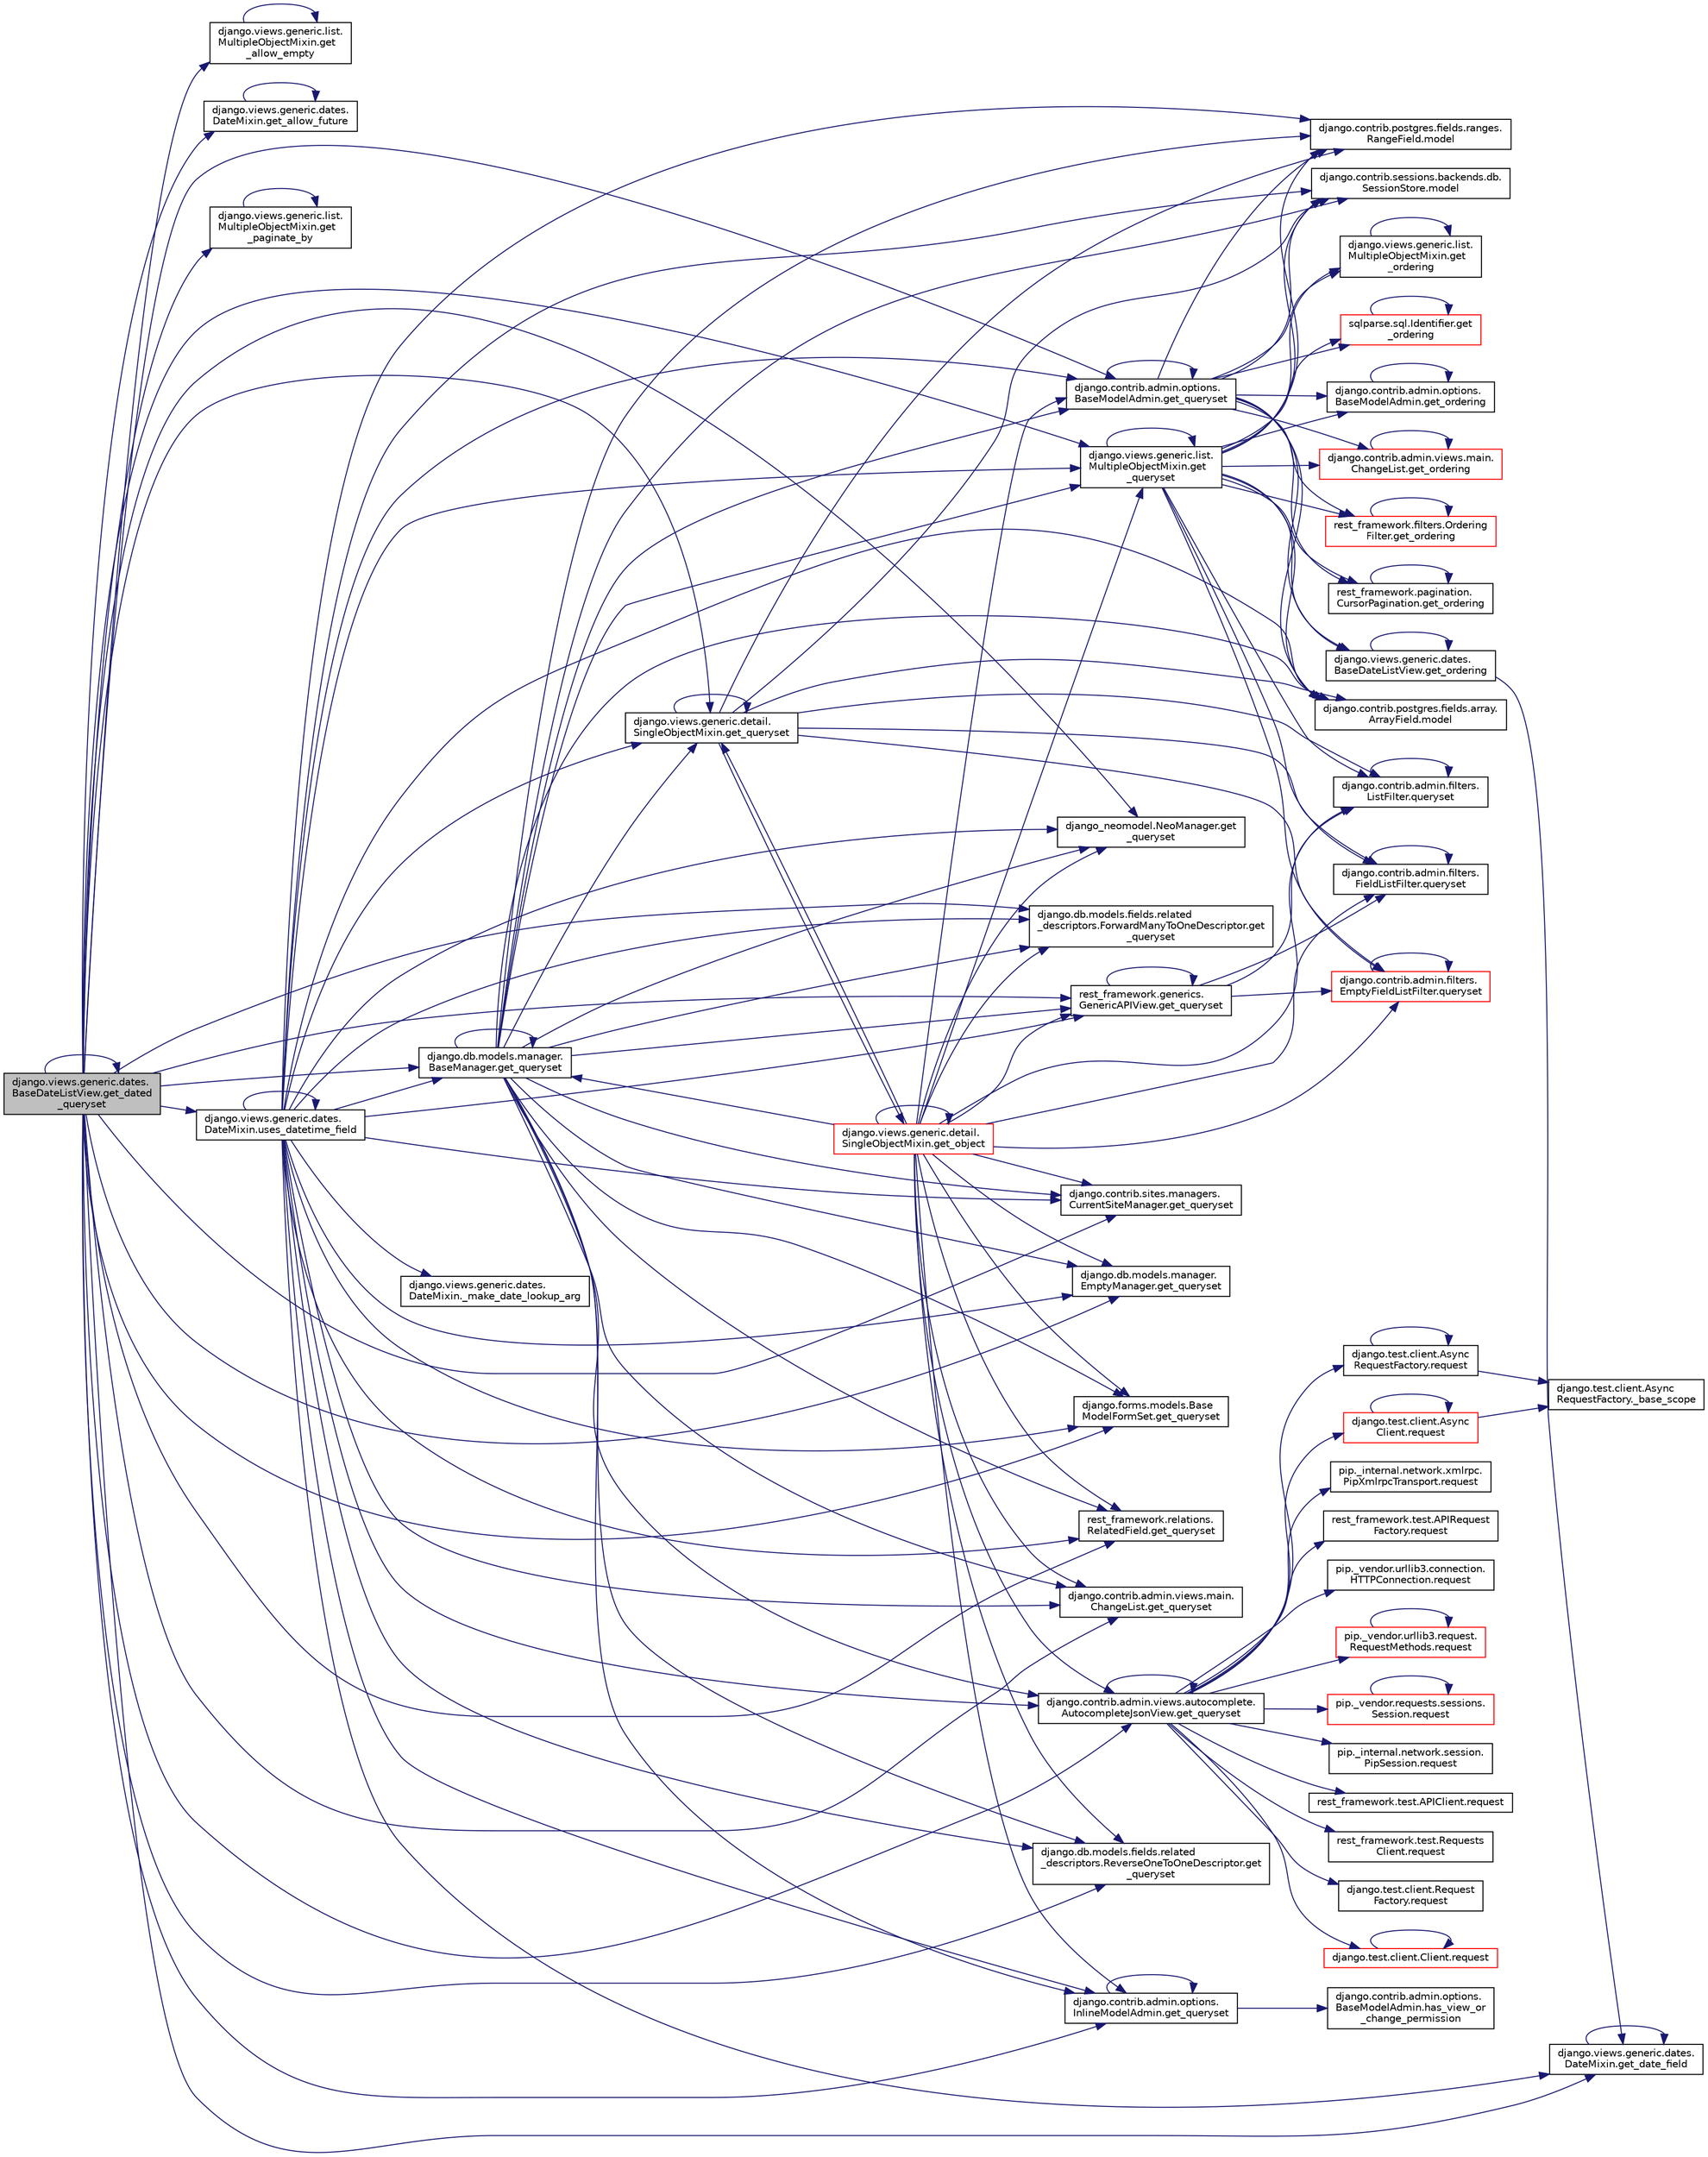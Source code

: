 digraph "django.views.generic.dates.BaseDateListView.get_dated_queryset"
{
 // LATEX_PDF_SIZE
  edge [fontname="Helvetica",fontsize="10",labelfontname="Helvetica",labelfontsize="10"];
  node [fontname="Helvetica",fontsize="10",shape=record];
  rankdir="LR";
  Node1 [label="django.views.generic.dates.\lBaseDateListView.get_dated\l_queryset",height=0.2,width=0.4,color="black", fillcolor="grey75", style="filled", fontcolor="black",tooltip=" "];
  Node1 -> Node2 [color="midnightblue",fontsize="10",style="solid",fontname="Helvetica"];
  Node2 [label="django.views.generic.list.\lMultipleObjectMixin.get\l_allow_empty",height=0.2,width=0.4,color="black", fillcolor="white", style="filled",URL="$dc/db8/classdjango_1_1views_1_1generic_1_1list_1_1_multiple_object_mixin.html#a47b215903d3a0f725050dc6d3370d02e",tooltip=" "];
  Node2 -> Node2 [color="midnightblue",fontsize="10",style="solid",fontname="Helvetica"];
  Node1 -> Node3 [color="midnightblue",fontsize="10",style="solid",fontname="Helvetica"];
  Node3 [label="django.views.generic.dates.\lDateMixin.get_allow_future",height=0.2,width=0.4,color="black", fillcolor="white", style="filled",URL="$d7/d82/classdjango_1_1views_1_1generic_1_1dates_1_1_date_mixin.html#ae50a05c580239935df40fb744db3aaef",tooltip=" "];
  Node3 -> Node3 [color="midnightblue",fontsize="10",style="solid",fontname="Helvetica"];
  Node1 -> Node4 [color="midnightblue",fontsize="10",style="solid",fontname="Helvetica"];
  Node4 [label="django.views.generic.dates.\lDateMixin.get_date_field",height=0.2,width=0.4,color="black", fillcolor="white", style="filled",URL="$d7/d82/classdjango_1_1views_1_1generic_1_1dates_1_1_date_mixin.html#a6b73fab0e71949284f3019afa629e48b",tooltip=" "];
  Node4 -> Node4 [color="midnightblue",fontsize="10",style="solid",fontname="Helvetica"];
  Node1 -> Node1 [color="midnightblue",fontsize="10",style="solid",fontname="Helvetica"];
  Node1 -> Node5 [color="midnightblue",fontsize="10",style="solid",fontname="Helvetica"];
  Node5 [label="django.views.generic.list.\lMultipleObjectMixin.get\l_paginate_by",height=0.2,width=0.4,color="black", fillcolor="white", style="filled",URL="$dc/db8/classdjango_1_1views_1_1generic_1_1list_1_1_multiple_object_mixin.html#a6c6ebec79842b72cdd544ef52de537c4",tooltip=" "];
  Node5 -> Node5 [color="midnightblue",fontsize="10",style="solid",fontname="Helvetica"];
  Node1 -> Node6 [color="midnightblue",fontsize="10",style="solid",fontname="Helvetica"];
  Node6 [label="django.contrib.admin.views.autocomplete.\lAutocompleteJsonView.get_queryset",height=0.2,width=0.4,color="black", fillcolor="white", style="filled",URL="$d5/d24/classdjango_1_1contrib_1_1admin_1_1views_1_1autocomplete_1_1_autocomplete_json_view.html#aeba422d947101bce361f0fd32ff7d4d4",tooltip=" "];
  Node6 -> Node6 [color="midnightblue",fontsize="10",style="solid",fontname="Helvetica"];
  Node6 -> Node7 [color="midnightblue",fontsize="10",style="solid",fontname="Helvetica"];
  Node7 [label="django.test.client.Request\lFactory.request",height=0.2,width=0.4,color="black", fillcolor="white", style="filled",URL="$db/d7f/classdjango_1_1test_1_1client_1_1_request_factory.html#a12550839ba4cbabcf38bff0d2ff69f0a",tooltip=" "];
  Node6 -> Node8 [color="midnightblue",fontsize="10",style="solid",fontname="Helvetica"];
  Node8 [label="django.test.client.Async\lRequestFactory.request",height=0.2,width=0.4,color="black", fillcolor="white", style="filled",URL="$d6/de5/classdjango_1_1test_1_1client_1_1_async_request_factory.html#a8dcee74bc0f05203aa2aa2aad95555a9",tooltip=" "];
  Node8 -> Node9 [color="midnightblue",fontsize="10",style="solid",fontname="Helvetica"];
  Node9 [label="django.test.client.Async\lRequestFactory._base_scope",height=0.2,width=0.4,color="black", fillcolor="white", style="filled",URL="$d6/de5/classdjango_1_1test_1_1client_1_1_async_request_factory.html#a0f3b06a02852c6111eaab5a2c6b6b4fd",tooltip=" "];
  Node8 -> Node8 [color="midnightblue",fontsize="10",style="solid",fontname="Helvetica"];
  Node6 -> Node10 [color="midnightblue",fontsize="10",style="solid",fontname="Helvetica"];
  Node10 [label="django.test.client.Client.request",height=0.2,width=0.4,color="red", fillcolor="white", style="filled",URL="$d2/d2e/classdjango_1_1test_1_1client_1_1_client.html#a4b25cead120a234c08a522e016cb6138",tooltip=" "];
  Node10 -> Node10 [color="midnightblue",fontsize="10",style="solid",fontname="Helvetica"];
  Node6 -> Node15 [color="midnightblue",fontsize="10",style="solid",fontname="Helvetica"];
  Node15 [label="django.test.client.Async\lClient.request",height=0.2,width=0.4,color="red", fillcolor="white", style="filled",URL="$d9/dd7/classdjango_1_1test_1_1client_1_1_async_client.html#a38330cfdf01cb69d3dd0bdb8b9777bd9",tooltip=" "];
  Node15 -> Node9 [color="midnightblue",fontsize="10",style="solid",fontname="Helvetica"];
  Node15 -> Node15 [color="midnightblue",fontsize="10",style="solid",fontname="Helvetica"];
  Node6 -> Node16 [color="midnightblue",fontsize="10",style="solid",fontname="Helvetica"];
  Node16 [label="pip._internal.network.xmlrpc.\lPipXmlrpcTransport.request",height=0.2,width=0.4,color="black", fillcolor="white", style="filled",URL="$dd/d8a/classpip_1_1__internal_1_1network_1_1xmlrpc_1_1_pip_xmlrpc_transport.html#adb84317dcc522d845a56ce9cc4f82522",tooltip=" "];
  Node6 -> Node17 [color="midnightblue",fontsize="10",style="solid",fontname="Helvetica"];
  Node17 [label="rest_framework.test.APIRequest\lFactory.request",height=0.2,width=0.4,color="black", fillcolor="white", style="filled",URL="$da/d3c/classrest__framework_1_1test_1_1_a_p_i_request_factory.html#abd5931aada009b9fb1f1577613acd058",tooltip=" "];
  Node6 -> Node18 [color="midnightblue",fontsize="10",style="solid",fontname="Helvetica"];
  Node18 [label="pip._vendor.urllib3.connection.\lHTTPConnection.request",height=0.2,width=0.4,color="black", fillcolor="white", style="filled",URL="$d2/d75/classpip_1_1__vendor_1_1urllib3_1_1connection_1_1_h_t_t_p_connection.html#ae44707607a133fa0d27085cc2ea9ef85",tooltip=" "];
  Node6 -> Node19 [color="midnightblue",fontsize="10",style="solid",fontname="Helvetica"];
  Node19 [label="pip._vendor.urllib3.request.\lRequestMethods.request",height=0.2,width=0.4,color="red", fillcolor="white", style="filled",URL="$de/d48/classpip_1_1__vendor_1_1urllib3_1_1request_1_1_request_methods.html#a875ca454fac77c856bdf0cbe44f8fb64",tooltip=" "];
  Node19 -> Node19 [color="midnightblue",fontsize="10",style="solid",fontname="Helvetica"];
  Node6 -> Node50 [color="midnightblue",fontsize="10",style="solid",fontname="Helvetica"];
  Node50 [label="pip._vendor.requests.sessions.\lSession.request",height=0.2,width=0.4,color="red", fillcolor="white", style="filled",URL="$da/de9/classpip_1_1__vendor_1_1requests_1_1sessions_1_1_session.html#a718b60e99280c6ef1a346cb6dc0a90c8",tooltip=" "];
  Node50 -> Node50 [color="midnightblue",fontsize="10",style="solid",fontname="Helvetica"];
  Node6 -> Node480 [color="midnightblue",fontsize="10",style="solid",fontname="Helvetica"];
  Node480 [label="pip._internal.network.session.\lPipSession.request",height=0.2,width=0.4,color="black", fillcolor="white", style="filled",URL="$d9/dc2/classpip_1_1__internal_1_1network_1_1session_1_1_pip_session.html#a9c968f2f764cbd41db6684fafb5b1e6a",tooltip=" "];
  Node6 -> Node478 [color="midnightblue",fontsize="10",style="solid",fontname="Helvetica"];
  Node478 [label="rest_framework.test.APIClient.request",height=0.2,width=0.4,color="black", fillcolor="white", style="filled",URL="$da/d51/classrest__framework_1_1test_1_1_a_p_i_client.html#a77b55b2a0a90921243b61303fc37e59d",tooltip=" "];
  Node6 -> Node479 [color="midnightblue",fontsize="10",style="solid",fontname="Helvetica"];
  Node479 [label="rest_framework.test.Requests\lClient.request",height=0.2,width=0.4,color="black", fillcolor="white", style="filled",URL="$de/dc8/classrest__framework_1_1test_1_1_requests_client.html#ae6de53b1244ae8817b8bf8d6838b72ba",tooltip=" "];
  Node1 -> Node715 [color="midnightblue",fontsize="10",style="solid",fontname="Helvetica"];
  Node715 [label="django.contrib.sites.managers.\lCurrentSiteManager.get_queryset",height=0.2,width=0.4,color="black", fillcolor="white", style="filled",URL="$dd/d05/classdjango_1_1contrib_1_1sites_1_1managers_1_1_current_site_manager.html#a62f5f3f9f1b932f3bcd36601d46e7509",tooltip=" "];
  Node1 -> Node716 [color="midnightblue",fontsize="10",style="solid",fontname="Helvetica"];
  Node716 [label="django.db.models.manager.\lBaseManager.get_queryset",height=0.2,width=0.4,color="black", fillcolor="white", style="filled",URL="$d1/d1c/classdjango_1_1db_1_1models_1_1manager_1_1_base_manager.html#af0391e929a911c2647412e6e030c28e8",tooltip="PROXIES TO QUERYSET #."];
  Node716 -> Node6 [color="midnightblue",fontsize="10",style="solid",fontname="Helvetica"];
  Node716 -> Node715 [color="midnightblue",fontsize="10",style="solid",fontname="Helvetica"];
  Node716 -> Node716 [color="midnightblue",fontsize="10",style="solid",fontname="Helvetica"];
  Node716 -> Node717 [color="midnightblue",fontsize="10",style="solid",fontname="Helvetica"];
  Node717 [label="django.db.models.manager.\lEmptyManager.get_queryset",height=0.2,width=0.4,color="black", fillcolor="white", style="filled",URL="$d6/da8/classdjango_1_1db_1_1models_1_1manager_1_1_empty_manager.html#a0a5e7cb6efe5e4cb3b15779cf64d1537",tooltip=" "];
  Node716 -> Node718 [color="midnightblue",fontsize="10",style="solid",fontname="Helvetica"];
  Node718 [label="django.forms.models.Base\lModelFormSet.get_queryset",height=0.2,width=0.4,color="black", fillcolor="white", style="filled",URL="$d5/d31/classdjango_1_1forms_1_1models_1_1_base_model_form_set.html#a0ac048453b4a14ff61ebb6c072c29e7e",tooltip=" "];
  Node716 -> Node719 [color="midnightblue",fontsize="10",style="solid",fontname="Helvetica"];
  Node719 [label="django.views.generic.detail.\lSingleObjectMixin.get_queryset",height=0.2,width=0.4,color="black", fillcolor="white", style="filled",URL="$d2/d8d/classdjango_1_1views_1_1generic_1_1detail_1_1_single_object_mixin.html#a7471c8ca174db55504da01b1a06cc5ba",tooltip=" "];
  Node719 -> Node720 [color="midnightblue",fontsize="10",style="solid",fontname="Helvetica"];
  Node720 [label="django.views.generic.detail.\lSingleObjectMixin.get_object",height=0.2,width=0.4,color="red", fillcolor="white", style="filled",URL="$d2/d8d/classdjango_1_1views_1_1generic_1_1detail_1_1_single_object_mixin.html#a2dd2bbde8d843929b3af3056125586d7",tooltip=" "];
  Node720 -> Node720 [color="midnightblue",fontsize="10",style="solid",fontname="Helvetica"];
  Node720 -> Node6 [color="midnightblue",fontsize="10",style="solid",fontname="Helvetica"];
  Node720 -> Node715 [color="midnightblue",fontsize="10",style="solid",fontname="Helvetica"];
  Node720 -> Node716 [color="midnightblue",fontsize="10",style="solid",fontname="Helvetica"];
  Node720 -> Node717 [color="midnightblue",fontsize="10",style="solid",fontname="Helvetica"];
  Node720 -> Node718 [color="midnightblue",fontsize="10",style="solid",fontname="Helvetica"];
  Node720 -> Node719 [color="midnightblue",fontsize="10",style="solid",fontname="Helvetica"];
  Node720 -> Node721 [color="midnightblue",fontsize="10",style="solid",fontname="Helvetica"];
  Node721 [label="django.views.generic.list.\lMultipleObjectMixin.get\l_queryset",height=0.2,width=0.4,color="black", fillcolor="white", style="filled",URL="$dc/db8/classdjango_1_1views_1_1generic_1_1list_1_1_multiple_object_mixin.html#ad98185a338be30a3a7327fbb7c3b4a1a",tooltip=" "];
  Node721 -> Node722 [color="midnightblue",fontsize="10",style="solid",fontname="Helvetica"];
  Node722 [label="django.views.generic.dates.\lBaseDateListView.get_ordering",height=0.2,width=0.4,color="black", fillcolor="white", style="filled",URL="$d7/d86/classdjango_1_1views_1_1generic_1_1dates_1_1_base_date_list_view.html#a1ca94aa4a283514ce26b0fb152c396bd",tooltip=" "];
  Node722 -> Node4 [color="midnightblue",fontsize="10",style="solid",fontname="Helvetica"];
  Node722 -> Node722 [color="midnightblue",fontsize="10",style="solid",fontname="Helvetica"];
  Node721 -> Node723 [color="midnightblue",fontsize="10",style="solid",fontname="Helvetica"];
  Node723 [label="django.views.generic.list.\lMultipleObjectMixin.get\l_ordering",height=0.2,width=0.4,color="black", fillcolor="white", style="filled",URL="$dc/db8/classdjango_1_1views_1_1generic_1_1list_1_1_multiple_object_mixin.html#aa09e16b01a6a48f7b9c56e658f68fc6e",tooltip=" "];
  Node723 -> Node723 [color="midnightblue",fontsize="10",style="solid",fontname="Helvetica"];
  Node721 -> Node724 [color="midnightblue",fontsize="10",style="solid",fontname="Helvetica"];
  Node724 [label="sqlparse.sql.Identifier.get\l_ordering",height=0.2,width=0.4,color="red", fillcolor="white", style="filled",URL="$dc/de2/classsqlparse_1_1sql_1_1_identifier.html#a6b953c54c399f3966775335ad1dc661d",tooltip=" "];
  Node724 -> Node724 [color="midnightblue",fontsize="10",style="solid",fontname="Helvetica"];
  Node721 -> Node726 [color="midnightblue",fontsize="10",style="solid",fontname="Helvetica"];
  Node726 [label="django.contrib.admin.options.\lBaseModelAdmin.get_ordering",height=0.2,width=0.4,color="black", fillcolor="white", style="filled",URL="$d3/dd6/classdjango_1_1contrib_1_1admin_1_1options_1_1_base_model_admin.html#a3f9fee45b98ad708a112a28d526b6560",tooltip=" "];
  Node726 -> Node726 [color="midnightblue",fontsize="10",style="solid",fontname="Helvetica"];
  Node721 -> Node727 [color="midnightblue",fontsize="10",style="solid",fontname="Helvetica"];
  Node727 [label="django.contrib.admin.views.main.\lChangeList.get_ordering",height=0.2,width=0.4,color="red", fillcolor="white", style="filled",URL="$d7/d58/classdjango_1_1contrib_1_1admin_1_1views_1_1main_1_1_change_list.html#a3de9f22bbfde904010a35d6a15bd2ee7",tooltip=" "];
  Node727 -> Node727 [color="midnightblue",fontsize="10",style="solid",fontname="Helvetica"];
  Node721 -> Node732 [color="midnightblue",fontsize="10",style="solid",fontname="Helvetica"];
  Node732 [label="rest_framework.filters.Ordering\lFilter.get_ordering",height=0.2,width=0.4,color="red", fillcolor="white", style="filled",URL="$d0/d16/classrest__framework_1_1filters_1_1_ordering_filter.html#aaad5c6dfc9a5cccc6edc6b547fec8562",tooltip=" "];
  Node732 -> Node732 [color="midnightblue",fontsize="10",style="solid",fontname="Helvetica"];
  Node721 -> Node737 [color="midnightblue",fontsize="10",style="solid",fontname="Helvetica"];
  Node737 [label="rest_framework.pagination.\lCursorPagination.get_ordering",height=0.2,width=0.4,color="black", fillcolor="white", style="filled",URL="$d2/d73/classrest__framework_1_1pagination_1_1_cursor_pagination.html#ad952f8396f3f2e68a8a097869d9f4132",tooltip=" "];
  Node737 -> Node737 [color="midnightblue",fontsize="10",style="solid",fontname="Helvetica"];
  Node721 -> Node721 [color="midnightblue",fontsize="10",style="solid",fontname="Helvetica"];
  Node721 -> Node264 [color="midnightblue",fontsize="10",style="solid",fontname="Helvetica"];
  Node264 [label="django.contrib.postgres.fields.array.\lArrayField.model",height=0.2,width=0.4,color="black", fillcolor="white", style="filled",URL="$dc/ddf/classdjango_1_1contrib_1_1postgres_1_1fields_1_1array_1_1_array_field.html#a43ec884d709f829e50c6881dc369ce94",tooltip=" "];
  Node721 -> Node265 [color="midnightblue",fontsize="10",style="solid",fontname="Helvetica"];
  Node265 [label="django.contrib.postgres.fields.ranges.\lRangeField.model",height=0.2,width=0.4,color="black", fillcolor="white", style="filled",URL="$d5/d99/classdjango_1_1contrib_1_1postgres_1_1fields_1_1ranges_1_1_range_field.html#a5f5cfd6917f141914484d606279cf20a",tooltip=" "];
  Node721 -> Node266 [color="midnightblue",fontsize="10",style="solid",fontname="Helvetica"];
  Node266 [label="django.contrib.sessions.backends.db.\lSessionStore.model",height=0.2,width=0.4,color="black", fillcolor="white", style="filled",URL="$d2/d1a/classdjango_1_1contrib_1_1sessions_1_1backends_1_1db_1_1_session_store.html#a9b2f42869f296eab5fab4dd5867285df",tooltip=" "];
  Node721 -> Node738 [color="midnightblue",fontsize="10",style="solid",fontname="Helvetica"];
  Node738 [label="django.contrib.admin.filters.\lListFilter.queryset",height=0.2,width=0.4,color="black", fillcolor="white", style="filled",URL="$da/ddb/classdjango_1_1contrib_1_1admin_1_1filters_1_1_list_filter.html#aed1f92493175185d1714cb763f6efa08",tooltip=" "];
  Node738 -> Node738 [color="midnightblue",fontsize="10",style="solid",fontname="Helvetica"];
  Node721 -> Node739 [color="midnightblue",fontsize="10",style="solid",fontname="Helvetica"];
  Node739 [label="django.contrib.admin.filters.\lFieldListFilter.queryset",height=0.2,width=0.4,color="black", fillcolor="white", style="filled",URL="$d1/d72/classdjango_1_1contrib_1_1admin_1_1filters_1_1_field_list_filter.html#a51704150dec2abf76f7d4dc23dcc64ab",tooltip=" "];
  Node739 -> Node739 [color="midnightblue",fontsize="10",style="solid",fontname="Helvetica"];
  Node721 -> Node740 [color="midnightblue",fontsize="10",style="solid",fontname="Helvetica"];
  Node740 [label="django.contrib.admin.filters.\lEmptyFieldListFilter.queryset",height=0.2,width=0.4,color="red", fillcolor="white", style="filled",URL="$d7/dde/classdjango_1_1contrib_1_1admin_1_1filters_1_1_empty_field_list_filter.html#a953c03e160e6f12fda9bf700c93d09c2",tooltip=" "];
  Node740 -> Node740 [color="midnightblue",fontsize="10",style="solid",fontname="Helvetica"];
  Node720 -> Node742 [color="midnightblue",fontsize="10",style="solid",fontname="Helvetica"];
  Node742 [label="django_neomodel.NeoManager.get\l_queryset",height=0.2,width=0.4,color="black", fillcolor="white", style="filled",URL="$da/d60/classdjango__neomodel_1_1_neo_manager.html#a7e3562da1326a56612c8d989803cf747",tooltip=" "];
  Node720 -> Node743 [color="midnightblue",fontsize="10",style="solid",fontname="Helvetica"];
  Node743 [label="rest_framework.generics.\lGenericAPIView.get_queryset",height=0.2,width=0.4,color="black", fillcolor="white", style="filled",URL="$d9/d8f/classrest__framework_1_1generics_1_1_generic_a_p_i_view.html#a944b66f9ec49a9d053f34f77f22074da",tooltip=" "];
  Node743 -> Node743 [color="midnightblue",fontsize="10",style="solid",fontname="Helvetica"];
  Node743 -> Node738 [color="midnightblue",fontsize="10",style="solid",fontname="Helvetica"];
  Node743 -> Node739 [color="midnightblue",fontsize="10",style="solid",fontname="Helvetica"];
  Node743 -> Node740 [color="midnightblue",fontsize="10",style="solid",fontname="Helvetica"];
  Node720 -> Node744 [color="midnightblue",fontsize="10",style="solid",fontname="Helvetica"];
  Node744 [label="rest_framework.relations.\lRelatedField.get_queryset",height=0.2,width=0.4,color="black", fillcolor="white", style="filled",URL="$d4/d5c/classrest__framework_1_1relations_1_1_related_field.html#ab7b694008ab6552b950b0b1322d5fad1",tooltip=" "];
  Node720 -> Node745 [color="midnightblue",fontsize="10",style="solid",fontname="Helvetica"];
  Node745 [label="django.db.models.fields.related\l_descriptors.ForwardManyToOneDescriptor.get\l_queryset",height=0.2,width=0.4,color="black", fillcolor="white", style="filled",URL="$d8/d45/classdjango_1_1db_1_1models_1_1fields_1_1related__descriptors_1_1_forward_many_to_one_descriptor.html#a36718f48e6763e2926e8397e318e1322",tooltip=" "];
  Node720 -> Node746 [color="midnightblue",fontsize="10",style="solid",fontname="Helvetica"];
  Node746 [label="django.db.models.fields.related\l_descriptors.ReverseOneToOneDescriptor.get\l_queryset",height=0.2,width=0.4,color="black", fillcolor="white", style="filled",URL="$da/d7c/classdjango_1_1db_1_1models_1_1fields_1_1related__descriptors_1_1_reverse_one_to_one_descriptor.html#afb05e6f36e1366af21cb7ee1fa654cd7",tooltip=" "];
  Node720 -> Node747 [color="midnightblue",fontsize="10",style="solid",fontname="Helvetica"];
  Node747 [label="django.contrib.admin.options.\lBaseModelAdmin.get_queryset",height=0.2,width=0.4,color="black", fillcolor="white", style="filled",URL="$d3/dd6/classdjango_1_1contrib_1_1admin_1_1options_1_1_base_model_admin.html#a9dc124c9d075b1782f0338dd500ec940",tooltip=" "];
  Node747 -> Node722 [color="midnightblue",fontsize="10",style="solid",fontname="Helvetica"];
  Node747 -> Node723 [color="midnightblue",fontsize="10",style="solid",fontname="Helvetica"];
  Node747 -> Node724 [color="midnightblue",fontsize="10",style="solid",fontname="Helvetica"];
  Node747 -> Node726 [color="midnightblue",fontsize="10",style="solid",fontname="Helvetica"];
  Node747 -> Node727 [color="midnightblue",fontsize="10",style="solid",fontname="Helvetica"];
  Node747 -> Node732 [color="midnightblue",fontsize="10",style="solid",fontname="Helvetica"];
  Node747 -> Node737 [color="midnightblue",fontsize="10",style="solid",fontname="Helvetica"];
  Node747 -> Node747 [color="midnightblue",fontsize="10",style="solid",fontname="Helvetica"];
  Node747 -> Node264 [color="midnightblue",fontsize="10",style="solid",fontname="Helvetica"];
  Node747 -> Node265 [color="midnightblue",fontsize="10",style="solid",fontname="Helvetica"];
  Node747 -> Node266 [color="midnightblue",fontsize="10",style="solid",fontname="Helvetica"];
  Node720 -> Node748 [color="midnightblue",fontsize="10",style="solid",fontname="Helvetica"];
  Node748 [label="django.contrib.admin.options.\lInlineModelAdmin.get_queryset",height=0.2,width=0.4,color="black", fillcolor="white", style="filled",URL="$db/dbb/classdjango_1_1contrib_1_1admin_1_1options_1_1_inline_model_admin.html#adac95e1d43e73c3c82981ad56f2d62e2",tooltip=" "];
  Node748 -> Node748 [color="midnightblue",fontsize="10",style="solid",fontname="Helvetica"];
  Node748 -> Node749 [color="midnightblue",fontsize="10",style="solid",fontname="Helvetica"];
  Node749 [label="django.contrib.admin.options.\lBaseModelAdmin.has_view_or\l_change_permission",height=0.2,width=0.4,color="black", fillcolor="white", style="filled",URL="$d3/dd6/classdjango_1_1contrib_1_1admin_1_1options_1_1_base_model_admin.html#a3e2e1b12cb6f9236136c3413542edb3a",tooltip=" "];
  Node720 -> Node750 [color="midnightblue",fontsize="10",style="solid",fontname="Helvetica"];
  Node750 [label="django.contrib.admin.views.main.\lChangeList.get_queryset",height=0.2,width=0.4,color="black", fillcolor="white", style="filled",URL="$d7/d58/classdjango_1_1contrib_1_1admin_1_1views_1_1main_1_1_change_list.html#a41f8c78806f49d2ff9e3857f046de3fb",tooltip=" "];
  Node720 -> Node738 [color="midnightblue",fontsize="10",style="solid",fontname="Helvetica"];
  Node720 -> Node739 [color="midnightblue",fontsize="10",style="solid",fontname="Helvetica"];
  Node720 -> Node740 [color="midnightblue",fontsize="10",style="solid",fontname="Helvetica"];
  Node719 -> Node719 [color="midnightblue",fontsize="10",style="solid",fontname="Helvetica"];
  Node719 -> Node264 [color="midnightblue",fontsize="10",style="solid",fontname="Helvetica"];
  Node719 -> Node265 [color="midnightblue",fontsize="10",style="solid",fontname="Helvetica"];
  Node719 -> Node266 [color="midnightblue",fontsize="10",style="solid",fontname="Helvetica"];
  Node719 -> Node738 [color="midnightblue",fontsize="10",style="solid",fontname="Helvetica"];
  Node719 -> Node739 [color="midnightblue",fontsize="10",style="solid",fontname="Helvetica"];
  Node719 -> Node740 [color="midnightblue",fontsize="10",style="solid",fontname="Helvetica"];
  Node716 -> Node721 [color="midnightblue",fontsize="10",style="solid",fontname="Helvetica"];
  Node716 -> Node742 [color="midnightblue",fontsize="10",style="solid",fontname="Helvetica"];
  Node716 -> Node743 [color="midnightblue",fontsize="10",style="solid",fontname="Helvetica"];
  Node716 -> Node744 [color="midnightblue",fontsize="10",style="solid",fontname="Helvetica"];
  Node716 -> Node745 [color="midnightblue",fontsize="10",style="solid",fontname="Helvetica"];
  Node716 -> Node746 [color="midnightblue",fontsize="10",style="solid",fontname="Helvetica"];
  Node716 -> Node747 [color="midnightblue",fontsize="10",style="solid",fontname="Helvetica"];
  Node716 -> Node748 [color="midnightblue",fontsize="10",style="solid",fontname="Helvetica"];
  Node716 -> Node750 [color="midnightblue",fontsize="10",style="solid",fontname="Helvetica"];
  Node716 -> Node264 [color="midnightblue",fontsize="10",style="solid",fontname="Helvetica"];
  Node716 -> Node265 [color="midnightblue",fontsize="10",style="solid",fontname="Helvetica"];
  Node716 -> Node266 [color="midnightblue",fontsize="10",style="solid",fontname="Helvetica"];
  Node1 -> Node717 [color="midnightblue",fontsize="10",style="solid",fontname="Helvetica"];
  Node1 -> Node718 [color="midnightblue",fontsize="10",style="solid",fontname="Helvetica"];
  Node1 -> Node719 [color="midnightblue",fontsize="10",style="solid",fontname="Helvetica"];
  Node1 -> Node721 [color="midnightblue",fontsize="10",style="solid",fontname="Helvetica"];
  Node1 -> Node742 [color="midnightblue",fontsize="10",style="solid",fontname="Helvetica"];
  Node1 -> Node743 [color="midnightblue",fontsize="10",style="solid",fontname="Helvetica"];
  Node1 -> Node744 [color="midnightblue",fontsize="10",style="solid",fontname="Helvetica"];
  Node1 -> Node745 [color="midnightblue",fontsize="10",style="solid",fontname="Helvetica"];
  Node1 -> Node746 [color="midnightblue",fontsize="10",style="solid",fontname="Helvetica"];
  Node1 -> Node747 [color="midnightblue",fontsize="10",style="solid",fontname="Helvetica"];
  Node1 -> Node748 [color="midnightblue",fontsize="10",style="solid",fontname="Helvetica"];
  Node1 -> Node750 [color="midnightblue",fontsize="10",style="solid",fontname="Helvetica"];
  Node1 -> Node5532 [color="midnightblue",fontsize="10",style="solid",fontname="Helvetica"];
  Node5532 [label="django.views.generic.dates.\lDateMixin.uses_datetime_field",height=0.2,width=0.4,color="black", fillcolor="white", style="filled",URL="$d7/d82/classdjango_1_1views_1_1generic_1_1dates_1_1_date_mixin.html#a40a6fda70e20d308d65fa855e7f819df",tooltip=" "];
  Node5532 -> Node5533 [color="midnightblue",fontsize="10",style="solid",fontname="Helvetica"];
  Node5533 [label="django.views.generic.dates.\lDateMixin._make_date_lookup_arg",height=0.2,width=0.4,color="black", fillcolor="white", style="filled",URL="$d7/d82/classdjango_1_1views_1_1generic_1_1dates_1_1_date_mixin.html#a8e0a3ed6cd2610ed01e53e89c0e0ec29",tooltip=" "];
  Node5532 -> Node4 [color="midnightblue",fontsize="10",style="solid",fontname="Helvetica"];
  Node5532 -> Node6 [color="midnightblue",fontsize="10",style="solid",fontname="Helvetica"];
  Node5532 -> Node715 [color="midnightblue",fontsize="10",style="solid",fontname="Helvetica"];
  Node5532 -> Node716 [color="midnightblue",fontsize="10",style="solid",fontname="Helvetica"];
  Node5532 -> Node717 [color="midnightblue",fontsize="10",style="solid",fontname="Helvetica"];
  Node5532 -> Node718 [color="midnightblue",fontsize="10",style="solid",fontname="Helvetica"];
  Node5532 -> Node719 [color="midnightblue",fontsize="10",style="solid",fontname="Helvetica"];
  Node5532 -> Node721 [color="midnightblue",fontsize="10",style="solid",fontname="Helvetica"];
  Node5532 -> Node742 [color="midnightblue",fontsize="10",style="solid",fontname="Helvetica"];
  Node5532 -> Node743 [color="midnightblue",fontsize="10",style="solid",fontname="Helvetica"];
  Node5532 -> Node744 [color="midnightblue",fontsize="10",style="solid",fontname="Helvetica"];
  Node5532 -> Node745 [color="midnightblue",fontsize="10",style="solid",fontname="Helvetica"];
  Node5532 -> Node746 [color="midnightblue",fontsize="10",style="solid",fontname="Helvetica"];
  Node5532 -> Node747 [color="midnightblue",fontsize="10",style="solid",fontname="Helvetica"];
  Node5532 -> Node748 [color="midnightblue",fontsize="10",style="solid",fontname="Helvetica"];
  Node5532 -> Node750 [color="midnightblue",fontsize="10",style="solid",fontname="Helvetica"];
  Node5532 -> Node264 [color="midnightblue",fontsize="10",style="solid",fontname="Helvetica"];
  Node5532 -> Node265 [color="midnightblue",fontsize="10",style="solid",fontname="Helvetica"];
  Node5532 -> Node266 [color="midnightblue",fontsize="10",style="solid",fontname="Helvetica"];
  Node5532 -> Node5532 [color="midnightblue",fontsize="10",style="solid",fontname="Helvetica"];
}
